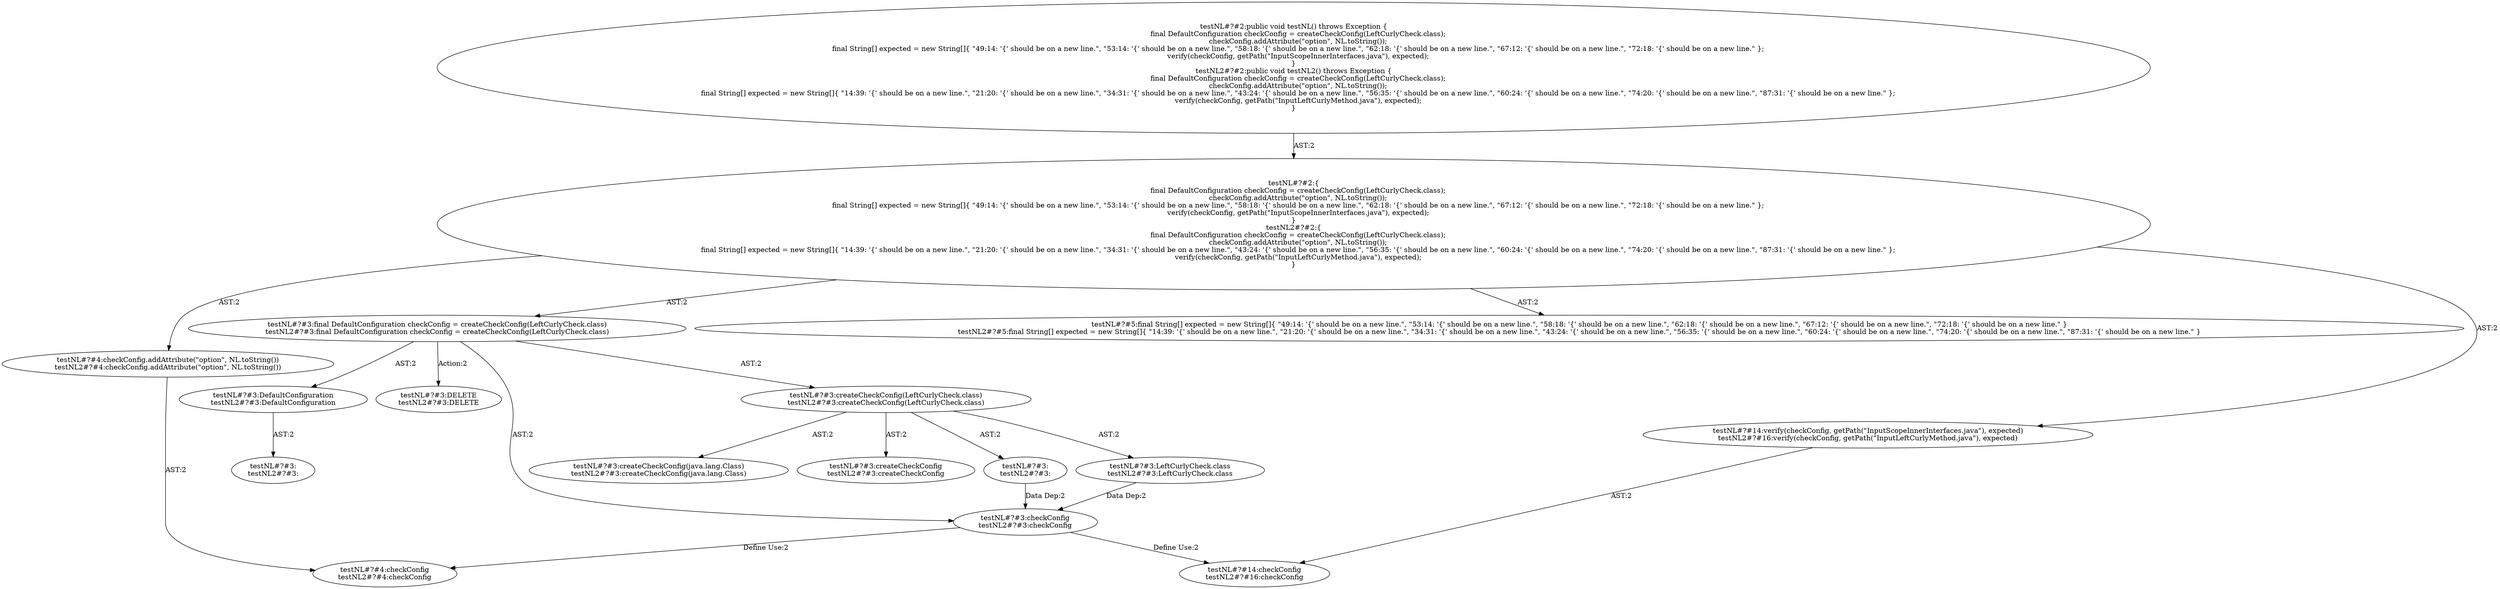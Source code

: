digraph "Pattern" {
0 [label="testNL#?#3:DELETE
testNL2#?#3:DELETE" shape=ellipse]
1 [label="testNL#?#3:final DefaultConfiguration checkConfig = createCheckConfig(LeftCurlyCheck.class)
testNL2#?#3:final DefaultConfiguration checkConfig = createCheckConfig(LeftCurlyCheck.class)" shape=ellipse]
2 [label="testNL#?#2:\{
    final DefaultConfiguration checkConfig = createCheckConfig(LeftCurlyCheck.class);
    checkConfig.addAttribute(\"option\", NL.toString());
    final String[] expected = new String[]\{ \"49:14: '\{' should be on a new line.\", \"53:14: '\{' should be on a new line.\", \"58:18: '\{' should be on a new line.\", \"62:18: '\{' should be on a new line.\", \"67:12: '\{' should be on a new line.\", \"72:18: '\{' should be on a new line.\" \};
    verify(checkConfig, getPath(\"InputScopeInnerInterfaces.java\"), expected);
\}
testNL2#?#2:\{
    final DefaultConfiguration checkConfig = createCheckConfig(LeftCurlyCheck.class);
    checkConfig.addAttribute(\"option\", NL.toString());
    final String[] expected = new String[]\{ \"14:39: '\{' should be on a new line.\", \"21:20: '\{' should be on a new line.\", \"34:31: '\{' should be on a new line.\", \"43:24: '\{' should be on a new line.\", \"56:35: '\{' should be on a new line.\", \"60:24: '\{' should be on a new line.\", \"74:20: '\{' should be on a new line.\", \"87:31: '\{' should be on a new line.\" \};
    verify(checkConfig, getPath(\"InputLeftCurlyMethod.java\"), expected);
\}" shape=ellipse]
3 [label="testNL#?#2:public void testNL() throws Exception \{
    final DefaultConfiguration checkConfig = createCheckConfig(LeftCurlyCheck.class);
    checkConfig.addAttribute(\"option\", NL.toString());
    final String[] expected = new String[]\{ \"49:14: '\{' should be on a new line.\", \"53:14: '\{' should be on a new line.\", \"58:18: '\{' should be on a new line.\", \"62:18: '\{' should be on a new line.\", \"67:12: '\{' should be on a new line.\", \"72:18: '\{' should be on a new line.\" \};
    verify(checkConfig, getPath(\"InputScopeInnerInterfaces.java\"), expected);
\}
testNL2#?#2:public void testNL2() throws Exception \{
    final DefaultConfiguration checkConfig = createCheckConfig(LeftCurlyCheck.class);
    checkConfig.addAttribute(\"option\", NL.toString());
    final String[] expected = new String[]\{ \"14:39: '\{' should be on a new line.\", \"21:20: '\{' should be on a new line.\", \"34:31: '\{' should be on a new line.\", \"43:24: '\{' should be on a new line.\", \"56:35: '\{' should be on a new line.\", \"60:24: '\{' should be on a new line.\", \"74:20: '\{' should be on a new line.\", \"87:31: '\{' should be on a new line.\" \};
    verify(checkConfig, getPath(\"InputLeftCurlyMethod.java\"), expected);
\}" shape=ellipse]
4 [label="testNL#?#4:checkConfig.addAttribute(\"option\", NL.toString())
testNL2#?#4:checkConfig.addAttribute(\"option\", NL.toString())" shape=ellipse]
5 [label="testNL#?#5:final String[] expected = new String[]\{ \"49:14: '\{' should be on a new line.\", \"53:14: '\{' should be on a new line.\", \"58:18: '\{' should be on a new line.\", \"62:18: '\{' should be on a new line.\", \"67:12: '\{' should be on a new line.\", \"72:18: '\{' should be on a new line.\" \}
testNL2#?#5:final String[] expected = new String[]\{ \"14:39: '\{' should be on a new line.\", \"21:20: '\{' should be on a new line.\", \"34:31: '\{' should be on a new line.\", \"43:24: '\{' should be on a new line.\", \"56:35: '\{' should be on a new line.\", \"60:24: '\{' should be on a new line.\", \"74:20: '\{' should be on a new line.\", \"87:31: '\{' should be on a new line.\" \}" shape=ellipse]
6 [label="testNL#?#14:verify(checkConfig, getPath(\"InputScopeInnerInterfaces.java\"), expected)
testNL2#?#16:verify(checkConfig, getPath(\"InputLeftCurlyMethod.java\"), expected)" shape=ellipse]
7 [label="testNL#?#3:checkConfig
testNL2#?#3:checkConfig" shape=ellipse]
8 [label="testNL#?#3:
testNL2#?#3:" shape=ellipse]
9 [label="testNL#?#3:LeftCurlyCheck.class
testNL2#?#3:LeftCurlyCheck.class" shape=ellipse]
10 [label="testNL#?#4:checkConfig
testNL2#?#4:checkConfig" shape=ellipse]
11 [label="testNL#?#14:checkConfig
testNL2#?#16:checkConfig" shape=ellipse]
12 [label="testNL#?#3:DefaultConfiguration
testNL2#?#3:DefaultConfiguration" shape=ellipse]
13 [label="testNL#?#3:
testNL2#?#3:" shape=ellipse]
14 [label="testNL#?#3:createCheckConfig(LeftCurlyCheck.class)
testNL2#?#3:createCheckConfig(LeftCurlyCheck.class)" shape=ellipse]
15 [label="testNL#?#3:createCheckConfig
testNL2#?#3:createCheckConfig" shape=ellipse]
16 [label="testNL#?#3:createCheckConfig(java.lang.Class)
testNL2#?#3:createCheckConfig(java.lang.Class)" shape=ellipse]
1 -> 0 [label="Action:2"];
1 -> 7 [label="AST:2"];
1 -> 12 [label="AST:2"];
1 -> 14 [label="AST:2"];
2 -> 1 [label="AST:2"];
2 -> 4 [label="AST:2"];
2 -> 5 [label="AST:2"];
2 -> 6 [label="AST:2"];
3 -> 2 [label="AST:2"];
4 -> 10 [label="AST:2"];
6 -> 11 [label="AST:2"];
7 -> 10 [label="Define Use:2"];
7 -> 11 [label="Define Use:2"];
8 -> 7 [label="Data Dep:2"];
9 -> 7 [label="Data Dep:2"];
12 -> 13 [label="AST:2"];
14 -> 8 [label="AST:2"];
14 -> 9 [label="AST:2"];
14 -> 15 [label="AST:2"];
14 -> 16 [label="AST:2"];
}